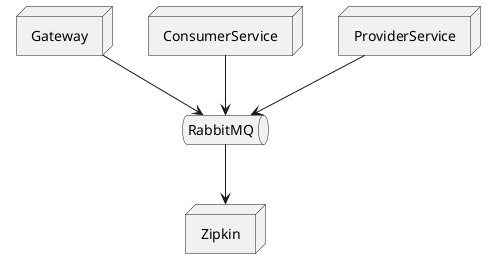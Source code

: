 @startuml
node Zipkin
queue RabbitMQ
node Gateway
node ConsumerService
node ProviderService

Gateway --> RabbitMQ
ConsumerService --> RabbitMQ
ProviderService --> RabbitMQ
RabbitMQ --> Zipkin

@enduml
